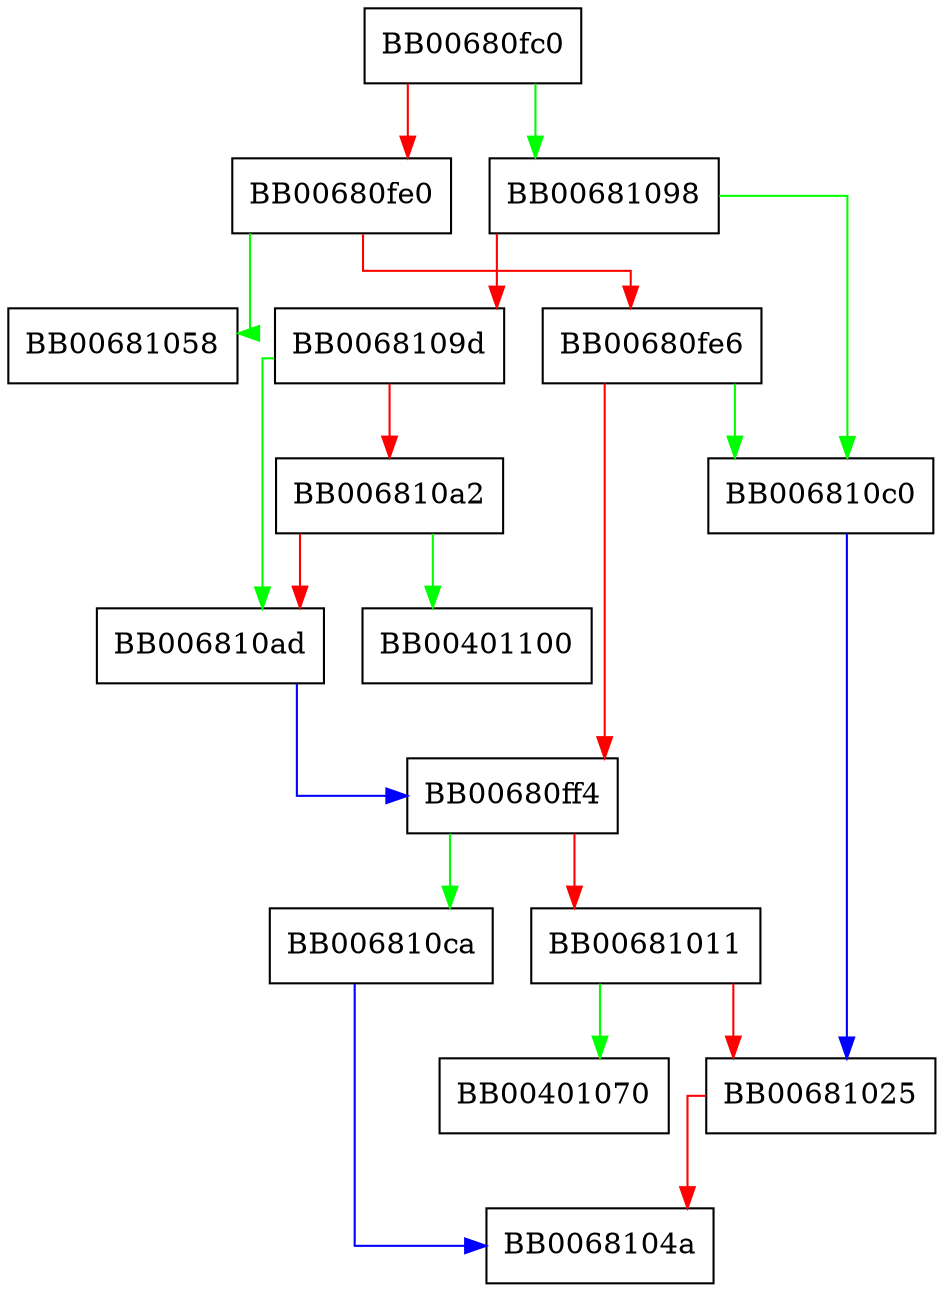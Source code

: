 digraph X509_VERIFY_PARAM_set1_ip {
  node [shape="box"];
  graph [splines=ortho];
  BB00680fc0 -> BB00681098 [color="green"];
  BB00680fc0 -> BB00680fe0 [color="red"];
  BB00680fe0 -> BB00681058 [color="green"];
  BB00680fe0 -> BB00680fe6 [color="red"];
  BB00680fe6 -> BB006810c0 [color="green"];
  BB00680fe6 -> BB00680ff4 [color="red"];
  BB00680ff4 -> BB006810ca [color="green"];
  BB00680ff4 -> BB00681011 [color="red"];
  BB00681011 -> BB00401070 [color="green"];
  BB00681011 -> BB00681025 [color="red"];
  BB00681025 -> BB0068104a [color="red"];
  BB00681098 -> BB006810c0 [color="green"];
  BB00681098 -> BB0068109d [color="red"];
  BB0068109d -> BB006810ad [color="green"];
  BB0068109d -> BB006810a2 [color="red"];
  BB006810a2 -> BB00401100 [color="green"];
  BB006810a2 -> BB006810ad [color="red"];
  BB006810ad -> BB00680ff4 [color="blue"];
  BB006810c0 -> BB00681025 [color="blue"];
  BB006810ca -> BB0068104a [color="blue"];
}